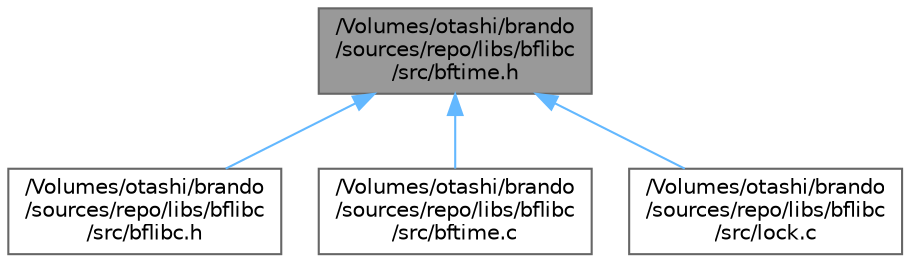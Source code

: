 digraph "/Volumes/otashi/brando/sources/repo/libs/bflibc/src/bftime.h"
{
 // LATEX_PDF_SIZE
  bgcolor="transparent";
  edge [fontname=Helvetica,fontsize=10,labelfontname=Helvetica,labelfontsize=10];
  node [fontname=Helvetica,fontsize=10,shape=box,height=0.2,width=0.4];
  Node1 [id="Node000001",label="/Volumes/otashi/brando\l/sources/repo/libs/bflibc\l/src/bftime.h",height=0.2,width=0.4,color="gray40", fillcolor="grey60", style="filled", fontcolor="black",tooltip=" "];
  Node1 -> Node2 [id="edge1_Node000001_Node000002",dir="back",color="steelblue1",style="solid",tooltip=" "];
  Node2 [id="Node000002",label="/Volumes/otashi/brando\l/sources/repo/libs/bflibc\l/src/bflibc.h",height=0.2,width=0.4,color="grey40", fillcolor="white", style="filled",URL="$d7/d3e/bflibc_8h.html",tooltip=" "];
  Node1 -> Node3 [id="edge2_Node000001_Node000003",dir="back",color="steelblue1",style="solid",tooltip=" "];
  Node3 [id="Node000003",label="/Volumes/otashi/brando\l/sources/repo/libs/bflibc\l/src/bftime.c",height=0.2,width=0.4,color="grey40", fillcolor="white", style="filled",URL="$d3/dfe/bftime_8c.html",tooltip=" "];
  Node1 -> Node4 [id="edge3_Node000001_Node000004",dir="back",color="steelblue1",style="solid",tooltip=" "];
  Node4 [id="Node000004",label="/Volumes/otashi/brando\l/sources/repo/libs/bflibc\l/src/lock.c",height=0.2,width=0.4,color="grey40", fillcolor="white", style="filled",URL="$da/dae/lock_8c.html",tooltip=" "];
}
